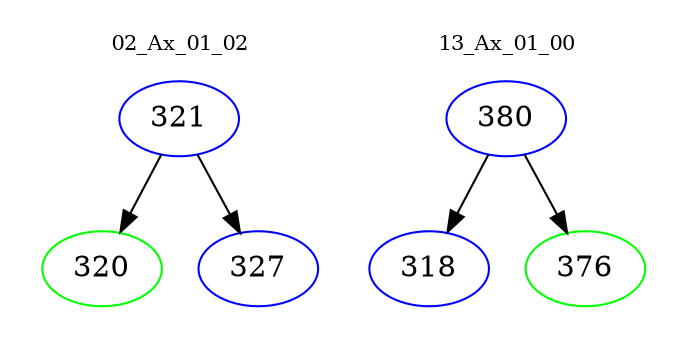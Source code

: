 digraph{
subgraph cluster_0 {
color = white
label = "02_Ax_01_02";
fontsize=10;
T0_321 [label="321", color="blue"]
T0_321 -> T0_320 [color="black"]
T0_320 [label="320", color="green"]
T0_321 -> T0_327 [color="black"]
T0_327 [label="327", color="blue"]
}
subgraph cluster_1 {
color = white
label = "13_Ax_01_00";
fontsize=10;
T1_380 [label="380", color="blue"]
T1_380 -> T1_318 [color="black"]
T1_318 [label="318", color="blue"]
T1_380 -> T1_376 [color="black"]
T1_376 [label="376", color="green"]
}
}
